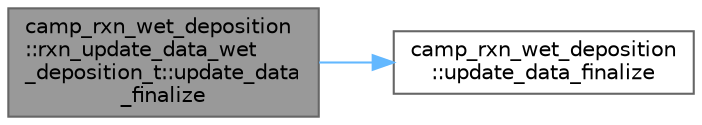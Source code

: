digraph "camp_rxn_wet_deposition::rxn_update_data_wet_deposition_t::update_data_finalize"
{
 // LATEX_PDF_SIZE
  bgcolor="transparent";
  edge [fontname=Helvetica,fontsize=10,labelfontname=Helvetica,labelfontsize=10];
  node [fontname=Helvetica,fontsize=10,shape=box,height=0.2,width=0.4];
  rankdir="LR";
  Node1 [label="camp_rxn_wet_deposition\l::rxn_update_data_wet\l_deposition_t::update_data\l_finalize",height=0.2,width=0.4,color="gray40", fillcolor="grey60", style="filled", fontcolor="black",tooltip="Finalize the rate update data."];
  Node1 -> Node2 [color="steelblue1",style="solid"];
  Node2 [label="camp_rxn_wet_deposition\l::update_data_finalize",height=0.2,width=0.4,color="grey40", fillcolor="white", style="filled",URL="$namespacecamp__rxn__wet__deposition.html#a81f8190b4501ae3bbb0c2173bc51991c",tooltip="Finalize an update data object."];
}
